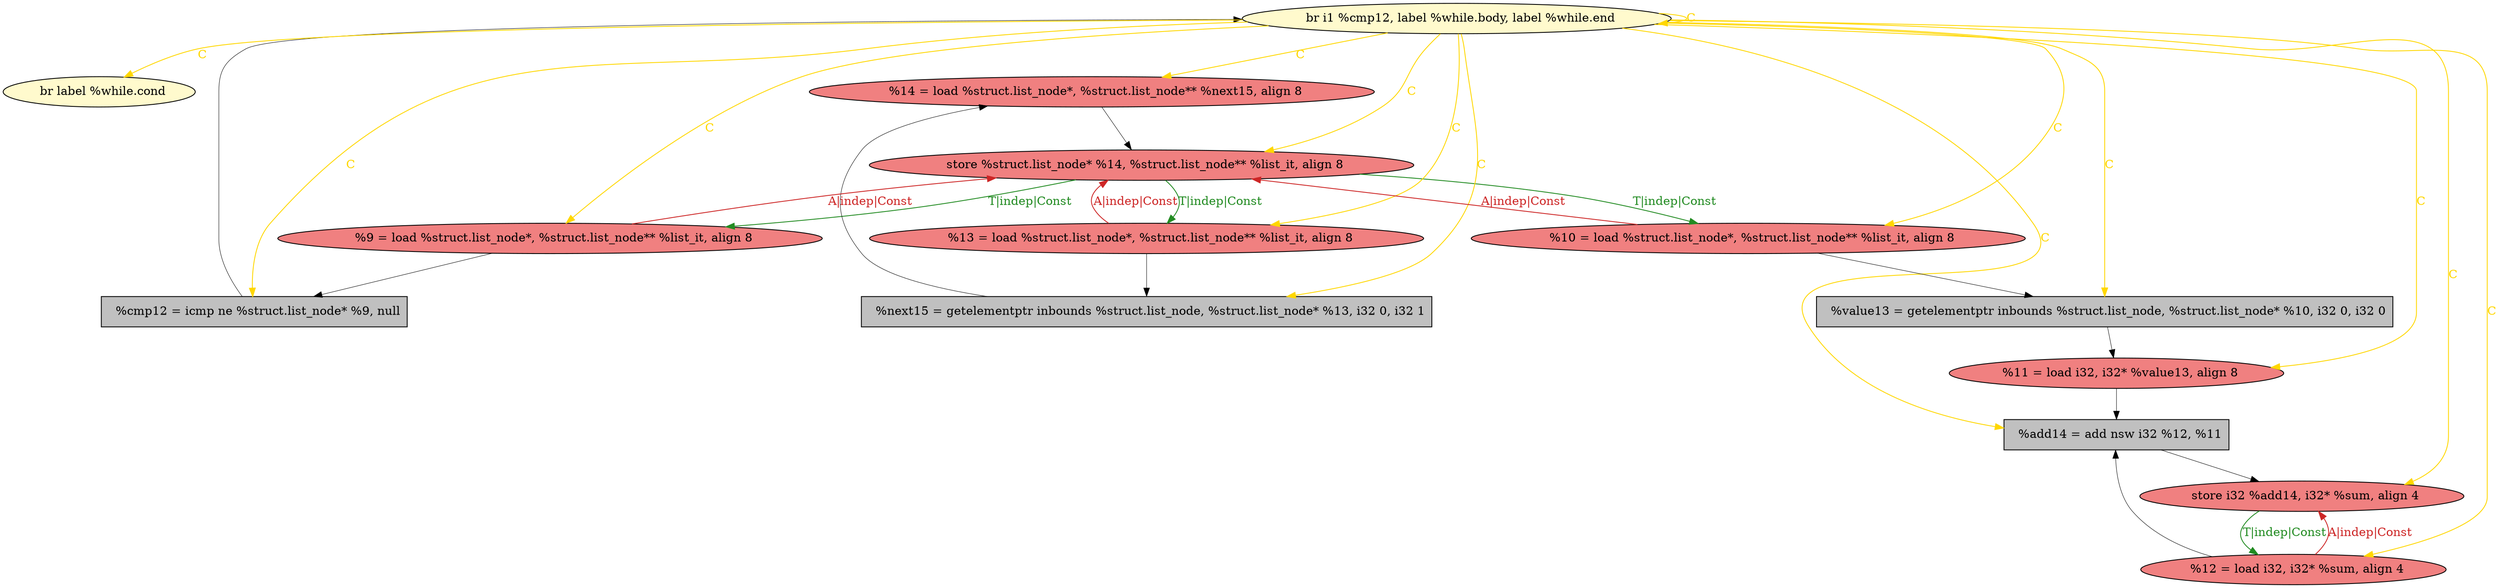 
digraph G {


node598 [fillcolor=lemonchiffon,label="  br label %while.cond",shape=ellipse,style=filled ]
node597 [fillcolor=lightcoral,label="  %14 = load %struct.list_node*, %struct.list_node** %next15, align 8",shape=ellipse,style=filled ]
node599 [fillcolor=lightcoral,label="  %12 = load i32, i32* %sum, align 4",shape=ellipse,style=filled ]
node596 [fillcolor=grey,label="  %cmp12 = icmp ne %struct.list_node* %9, null",shape=rectangle,style=filled ]
node593 [fillcolor=lightcoral,label="  store %struct.list_node* %14, %struct.list_node** %list_it, align 8",shape=ellipse,style=filled ]
node592 [fillcolor=lemonchiffon,label="  br i1 %cmp12, label %while.body, label %while.end",shape=ellipse,style=filled ]
node587 [fillcolor=grey,label="  %next15 = getelementptr inbounds %struct.list_node, %struct.list_node* %13, i32 0, i32 1",shape=rectangle,style=filled ]
node588 [fillcolor=lightcoral,label="  %11 = load i32, i32* %value13, align 8",shape=ellipse,style=filled ]
node586 [fillcolor=lightcoral,label="  %10 = load %struct.list_node*, %struct.list_node** %list_it, align 8",shape=ellipse,style=filled ]
node590 [fillcolor=lightcoral,label="  %13 = load %struct.list_node*, %struct.list_node** %list_it, align 8",shape=ellipse,style=filled ]
node594 [fillcolor=grey,label="  %add14 = add nsw i32 %12, %11",shape=rectangle,style=filled ]
node589 [fillcolor=grey,label="  %value13 = getelementptr inbounds %struct.list_node, %struct.list_node* %10, i32 0, i32 0",shape=rectangle,style=filled ]
node595 [fillcolor=lightcoral,label="  store i32 %add14, i32* %sum, align 4",shape=ellipse,style=filled ]
node591 [fillcolor=lightcoral,label="  %9 = load %struct.list_node*, %struct.list_node** %list_it, align 8",shape=ellipse,style=filled ]

node586->node593 [style=solid,color=firebrick3,label="A|indep|Const",penwidth=1.0,fontcolor=firebrick3 ]
node596->node592 [style=solid,color=black,label="",penwidth=0.5,fontcolor=black ]
node592->node596 [style=solid,color=gold,label="C",penwidth=1.0,fontcolor=gold ]
node591->node596 [style=solid,color=black,label="",penwidth=0.5,fontcolor=black ]
node597->node593 [style=solid,color=black,label="",penwidth=0.5,fontcolor=black ]
node590->node593 [style=solid,color=firebrick3,label="A|indep|Const",penwidth=1.0,fontcolor=firebrick3 ]
node591->node593 [style=solid,color=firebrick3,label="A|indep|Const",penwidth=1.0,fontcolor=firebrick3 ]
node599->node594 [style=solid,color=black,label="",penwidth=0.5,fontcolor=black ]
node589->node588 [style=solid,color=black,label="",penwidth=0.5,fontcolor=black ]
node588->node594 [style=solid,color=black,label="",penwidth=0.5,fontcolor=black ]
node592->node588 [style=solid,color=gold,label="C",penwidth=1.0,fontcolor=gold ]
node592->node589 [style=solid,color=gold,label="C",penwidth=1.0,fontcolor=gold ]
node587->node597 [style=solid,color=black,label="",penwidth=0.5,fontcolor=black ]
node593->node591 [style=solid,color=forestgreen,label="T|indep|Const",penwidth=1.0,fontcolor=forestgreen ]
node592->node599 [style=solid,color=gold,label="C",penwidth=1.0,fontcolor=gold ]
node593->node590 [style=solid,color=forestgreen,label="T|indep|Const",penwidth=1.0,fontcolor=forestgreen ]
node592->node594 [style=solid,color=gold,label="C",penwidth=1.0,fontcolor=gold ]
node592->node595 [style=solid,color=gold,label="C",penwidth=1.0,fontcolor=gold ]
node595->node599 [style=solid,color=forestgreen,label="T|indep|Const",penwidth=1.0,fontcolor=forestgreen ]
node592->node592 [style=solid,color=gold,label="C",penwidth=1.0,fontcolor=gold ]
node592->node593 [style=solid,color=gold,label="C",penwidth=1.0,fontcolor=gold ]
node592->node598 [style=solid,color=gold,label="C",penwidth=1.0,fontcolor=gold ]
node592->node586 [style=solid,color=gold,label="C",penwidth=1.0,fontcolor=gold ]
node593->node586 [style=solid,color=forestgreen,label="T|indep|Const",penwidth=1.0,fontcolor=forestgreen ]
node592->node587 [style=solid,color=gold,label="C",penwidth=1.0,fontcolor=gold ]
node592->node591 [style=solid,color=gold,label="C",penwidth=1.0,fontcolor=gold ]
node592->node597 [style=solid,color=gold,label="C",penwidth=1.0,fontcolor=gold ]
node599->node595 [style=solid,color=firebrick3,label="A|indep|Const",penwidth=1.0,fontcolor=firebrick3 ]
node592->node590 [style=solid,color=gold,label="C",penwidth=1.0,fontcolor=gold ]
node594->node595 [style=solid,color=black,label="",penwidth=0.5,fontcolor=black ]
node586->node589 [style=solid,color=black,label="",penwidth=0.5,fontcolor=black ]
node590->node587 [style=solid,color=black,label="",penwidth=0.5,fontcolor=black ]


}
